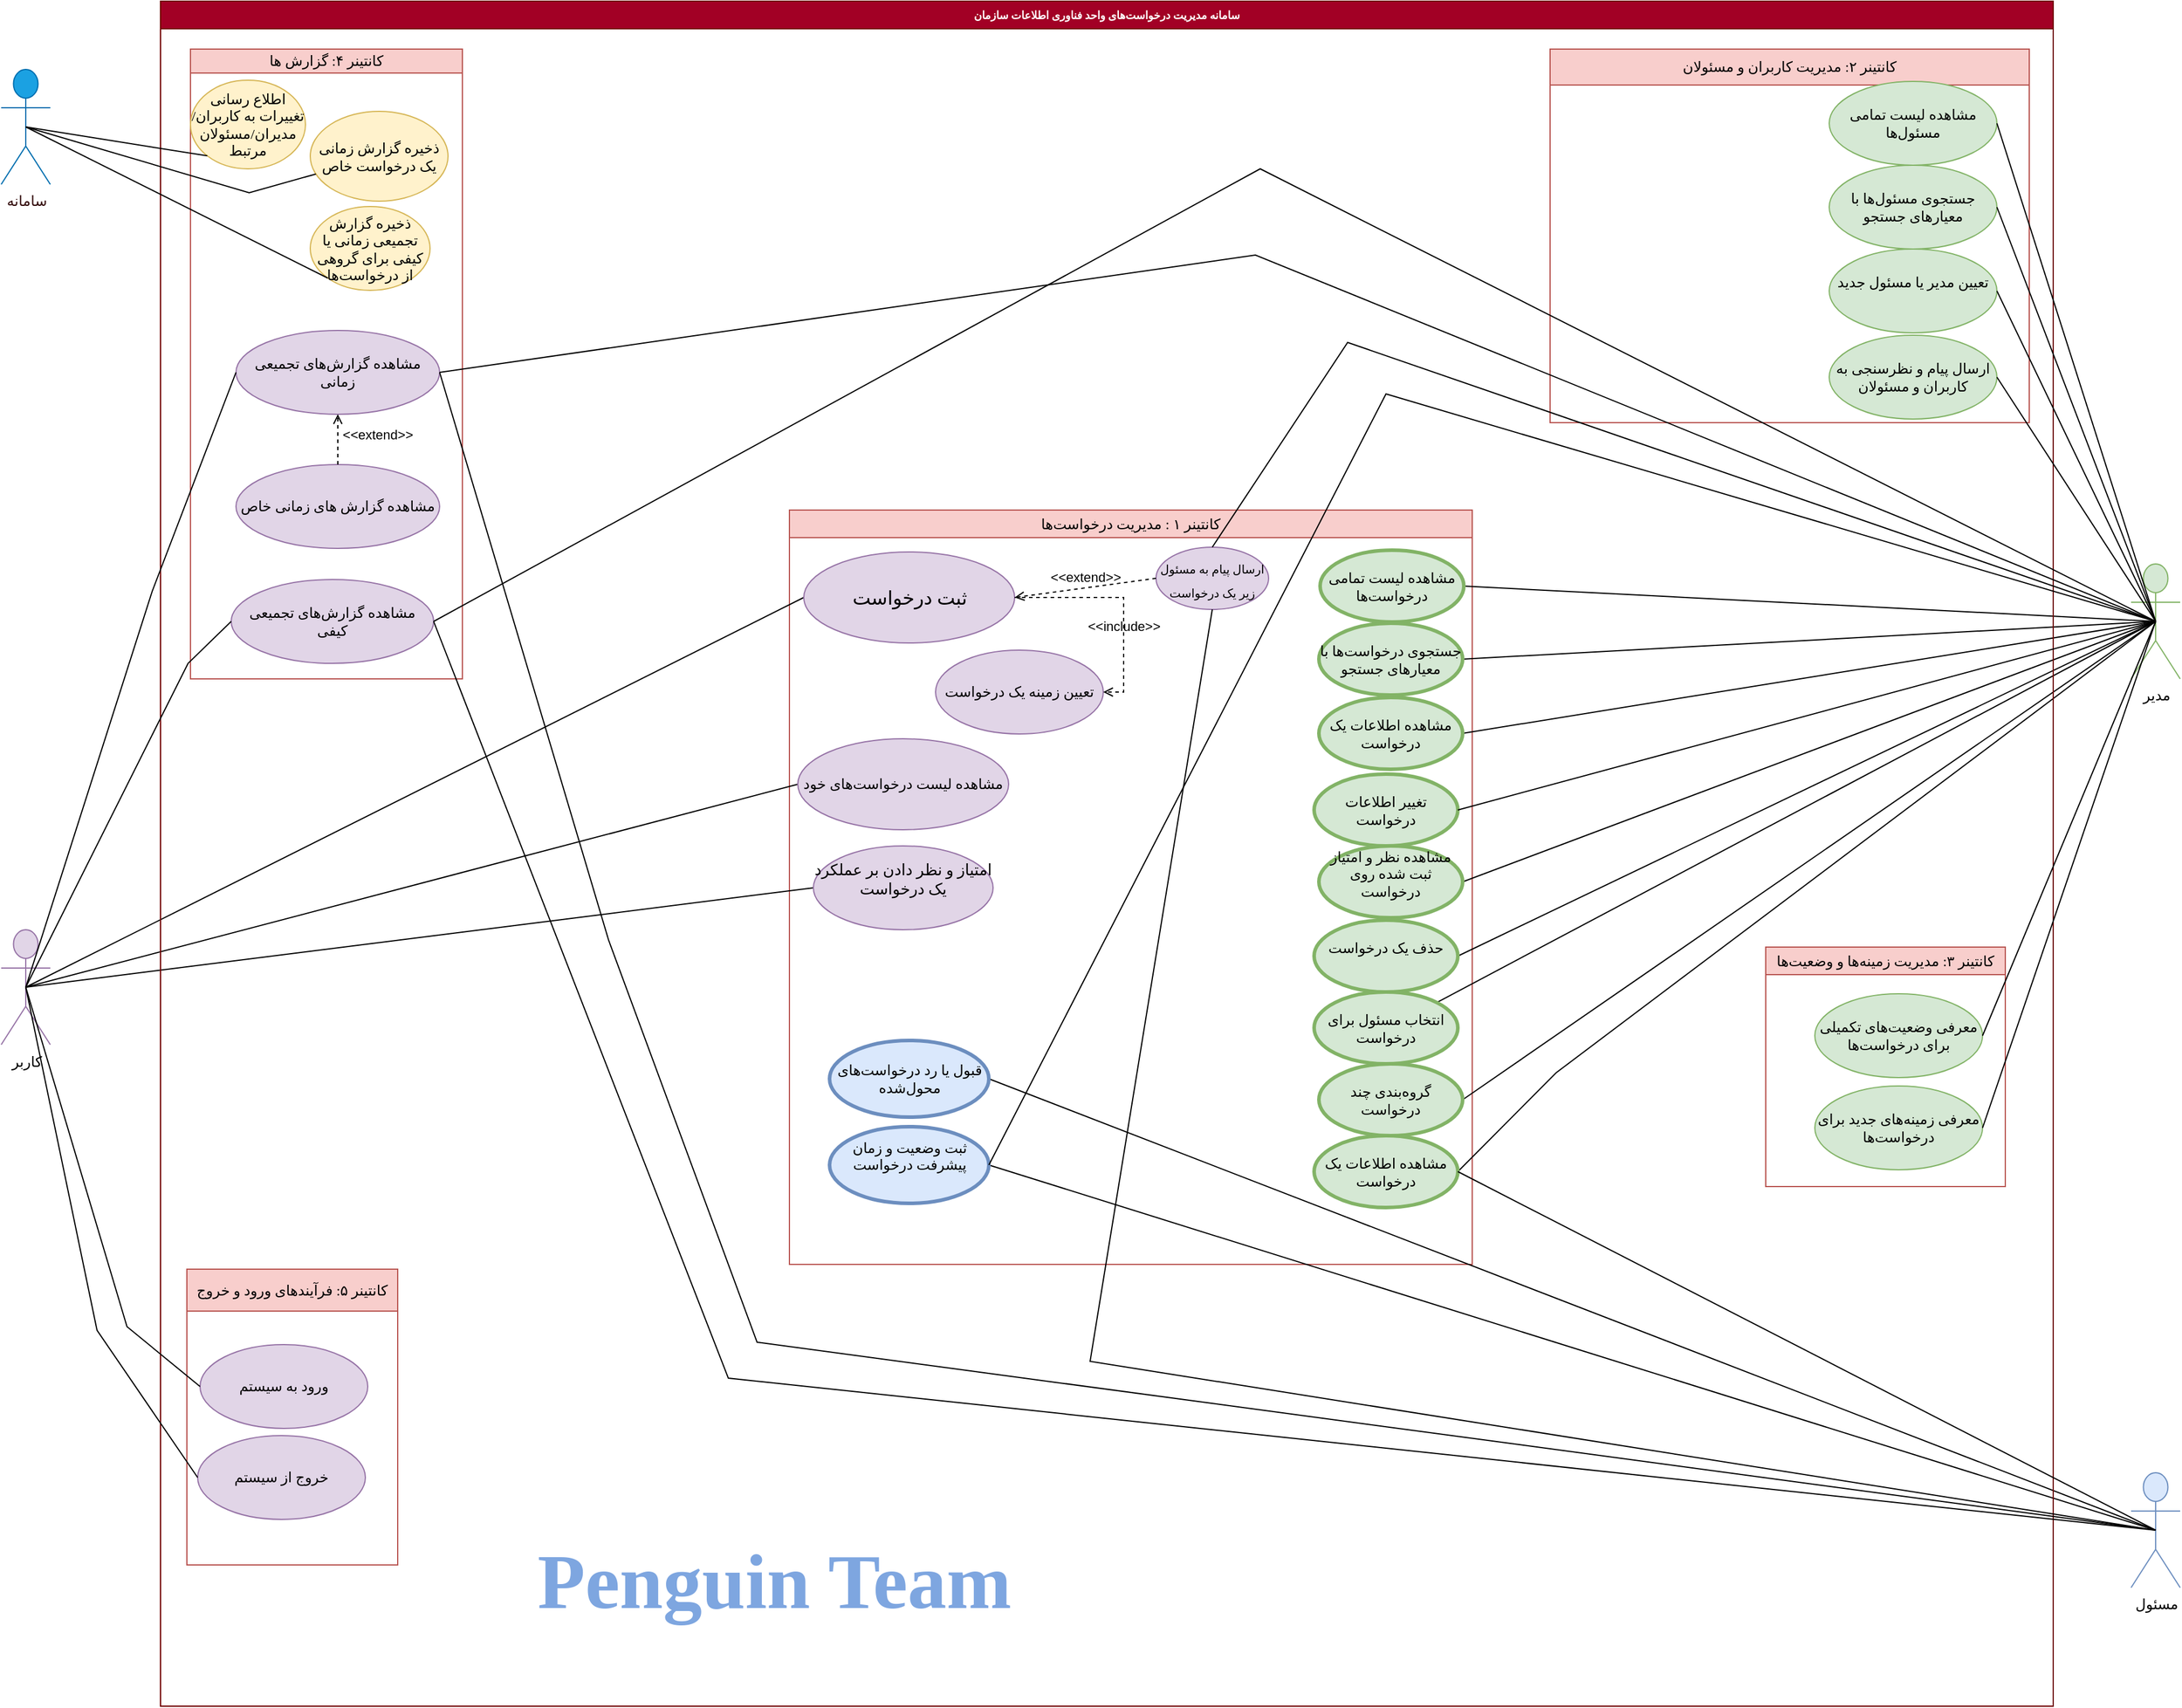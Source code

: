 <mxfile version="24.9.1">
  <diagram name="Page-1" id="YjKVMhoULXawHLazjAnC">
    <mxGraphModel dx="4792" dy="3207" grid="0" gridSize="10" guides="1" tooltips="1" connect="1" arrows="1" fold="1" page="1" pageScale="1" pageWidth="1169" pageHeight="827" background="#ffffff" math="0" shadow="0">
      <root>
        <mxCell id="0" />
        <mxCell id="1" parent="0" />
        <mxCell id="zah0DvyjTj_PatihBUiB-3" value="مدیر" style="shape=umlActor;verticalLabelPosition=bottom;verticalAlign=top;html=1;outlineConnect=0;fillColor=#d5e8d4;strokeColor=#82b366;fontFamily=Vazirmatn;fontSource=https%3A%2F%2Ffonts.googleapis.com%2Fcss%3Ffamily%3DVazirmatn;fontStyle=0" parent="1" vertex="1">
          <mxGeometry x="1532" y="-250" width="41" height="96" as="geometry" />
        </mxCell>
        <mxCell id="zah0DvyjTj_PatihBUiB-4" value="کاربر" style="shape=umlActor;verticalLabelPosition=bottom;verticalAlign=top;html=1;outlineConnect=0;fillColor=#e1d5e7;strokeColor=#9673a6;fontFamily=Vazirmatn;fontSource=https%3A%2F%2Ffonts.googleapis.com%2Fcss%3Ffamily%3DVazirmatn;fontStyle=0" parent="1" vertex="1">
          <mxGeometry x="-246" y="55.5" width="41" height="96" as="geometry" />
        </mxCell>
        <mxCell id="zah0DvyjTj_PatihBUiB-5" value="مسئول" style="shape=umlActor;verticalLabelPosition=bottom;verticalAlign=top;html=1;outlineConnect=0;fillColor=#dae8fc;strokeColor=#6c8ebf;fontFamily=Vazirmatn;fontSource=https%3A%2F%2Ffonts.googleapis.com%2Fcss%3Ffamily%3DVazirmatn;fontStyle=0" parent="1" vertex="1">
          <mxGeometry x="1532" y="509" width="41" height="96" as="geometry" />
        </mxCell>
        <mxCell id="zah0DvyjTj_PatihBUiB-8" value="&lt;font data-font-src=&quot;https://fonts.googleapis.com/css?family=Vazirmatn&quot;&gt;کانتینر ۱ : مدیریت درخواست‌ها&lt;br&gt;&lt;/font&gt;" style="swimlane;whiteSpace=wrap;html=1;glass=0;fillColor=#f8cecc;strokeColor=#b85450;fontFamily=Vazirmatn;fontSource=https%3A%2F%2Ffonts.googleapis.com%2Fcss%3Ffamily%3DVazirmatn;fontStyle=0" parent="1" vertex="1">
          <mxGeometry x="412" y="-295" width="570" height="630" as="geometry" />
        </mxCell>
        <mxCell id="zah0DvyjTj_PatihBUiB-32" value="" style="edgeStyle=none;html=1;endArrow=none;verticalAlign=bottom;rounded=0;entryX=0.5;entryY=0.5;entryDx=0;entryDy=0;entryPerimeter=0;exitX=1;exitY=0.5;exitDx=0;exitDy=0;fontFamily=Vazirmatn;fontSource=https%3A%2F%2Ffonts.googleapis.com%2Fcss%3Ffamily%3DVazirmatn;fontStyle=0" parent="1" source="zah0DvyjTj_PatihBUiB-21" target="zah0DvyjTj_PatihBUiB-3" edge="1">
          <mxGeometry width="160" relative="1" as="geometry">
            <mxPoint x="972" y="-135" as="sourcePoint" />
            <mxPoint x="1112" y="-155" as="targetPoint" />
          </mxGeometry>
        </mxCell>
        <mxCell id="zah0DvyjTj_PatihBUiB-34" value="" style="edgeStyle=none;html=1;endArrow=none;verticalAlign=bottom;rounded=0;exitX=1;exitY=0.5;exitDx=0;exitDy=0;entryX=0.5;entryY=0.5;entryDx=0;entryDy=0;entryPerimeter=0;fontFamily=Vazirmatn;fontSource=https%3A%2F%2Ffonts.googleapis.com%2Fcss%3Ffamily%3DVazirmatn;fontStyle=0" parent="1" source="zah0DvyjTj_PatihBUiB-23" target="zah0DvyjTj_PatihBUiB-3" edge="1">
          <mxGeometry width="160" relative="1" as="geometry">
            <mxPoint x="942" y="14.41" as="sourcePoint" />
            <mxPoint x="1082" y="14" as="targetPoint" />
          </mxGeometry>
        </mxCell>
        <mxCell id="zah0DvyjTj_PatihBUiB-35" value="" style="edgeStyle=none;html=1;endArrow=none;verticalAlign=bottom;rounded=0;entryX=0.5;entryY=0.5;entryDx=0;entryDy=0;entryPerimeter=0;exitX=1;exitY=0;exitDx=0;exitDy=0;fontFamily=Vazirmatn;fontSource=https%3A%2F%2Ffonts.googleapis.com%2Fcss%3Ffamily%3DVazirmatn;fontStyle=0" parent="1" source="zah0DvyjTj_PatihBUiB-18" target="zah0DvyjTj_PatihBUiB-3" edge="1">
          <mxGeometry width="160" relative="1" as="geometry">
            <mxPoint x="912" y="65" as="sourcePoint" />
            <mxPoint x="1072" y="65" as="targetPoint" />
          </mxGeometry>
        </mxCell>
        <mxCell id="zah0DvyjTj_PatihBUiB-36" value="" style="edgeStyle=none;html=1;endArrow=none;verticalAlign=bottom;rounded=0;exitX=0.5;exitY=0.5;exitDx=0;exitDy=0;exitPerimeter=0;entryX=0;entryY=0.5;entryDx=0;entryDy=0;fontFamily=Vazirmatn;fontSource=https%3A%2F%2Ffonts.googleapis.com%2Fcss%3Ffamily%3DVazirmatn;fontStyle=0" parent="1" source="zah0DvyjTj_PatihBUiB-4" target="zah0DvyjTj_PatihBUiB-10" edge="1">
          <mxGeometry width="160" relative="1" as="geometry">
            <mxPoint x="272" y="75" as="sourcePoint" />
            <mxPoint x="442" y="-195" as="targetPoint" />
          </mxGeometry>
        </mxCell>
        <mxCell id="zah0DvyjTj_PatihBUiB-37" value="" style="edgeStyle=none;html=1;endArrow=none;verticalAlign=bottom;rounded=0;exitX=0.5;exitY=0.5;exitDx=0;exitDy=0;exitPerimeter=0;entryX=0;entryY=0.5;entryDx=0;entryDy=0;fontFamily=Vazirmatn;fontSource=https%3A%2F%2Ffonts.googleapis.com%2Fcss%3Ffamily%3DVazirmatn;fontStyle=0" parent="1" source="zah0DvyjTj_PatihBUiB-4" target="zah0DvyjTj_PatihBUiB-15" edge="1">
          <mxGeometry width="160" relative="1" as="geometry">
            <mxPoint x="272" y="85" as="sourcePoint" />
            <mxPoint x="442" y="-115" as="targetPoint" />
          </mxGeometry>
        </mxCell>
        <mxCell id="zah0DvyjTj_PatihBUiB-41" value="" style="edgeStyle=none;html=1;endArrow=none;verticalAlign=bottom;rounded=0;entryX=0.5;entryY=0.5;entryDx=0;entryDy=0;entryPerimeter=0;fontFamily=Vazirmatn;fontSource=https%3A%2F%2Ffonts.googleapis.com%2Fcss%3Ffamily%3DVazirmatn;fontStyle=0;exitX=1;exitY=0.5;exitDx=0;exitDy=0;" parent="1" source="zah0DvyjTj_PatihBUiB-30" target="zah0DvyjTj_PatihBUiB-5" edge="1">
          <mxGeometry width="160" relative="1" as="geometry">
            <mxPoint x="922" y="325" as="sourcePoint" />
            <mxPoint x="1062" y="305" as="targetPoint" />
          </mxGeometry>
        </mxCell>
        <mxCell id="zah0DvyjTj_PatihBUiB-40" value="" style="edgeStyle=none;html=1;endArrow=none;verticalAlign=bottom;rounded=0;exitX=0.5;exitY=0.5;exitDx=0;exitDy=0;exitPerimeter=0;entryX=0;entryY=0.5;entryDx=0;entryDy=0;fontFamily=Vazirmatn;fontSource=https%3A%2F%2Ffonts.googleapis.com%2Fcss%3Ffamily%3DVazirmatn;fontStyle=0" parent="1" source="zah0DvyjTj_PatihBUiB-4" target="zah0DvyjTj_PatihBUiB-13" edge="1">
          <mxGeometry width="160" relative="1" as="geometry">
            <mxPoint x="372" y="155" as="sourcePoint" />
            <mxPoint x="532" y="155" as="targetPoint" />
          </mxGeometry>
        </mxCell>
        <mxCell id="zah0DvyjTj_PatihBUiB-43" value="" style="edgeStyle=none;html=1;endArrow=none;verticalAlign=bottom;rounded=0;exitX=1;exitY=0.5;exitDx=0;exitDy=0;entryX=0.5;entryY=0.5;entryDx=0;entryDy=0;entryPerimeter=0;fontFamily=Vazirmatn;fontSource=https%3A%2F%2Ffonts.googleapis.com%2Fcss%3Ffamily%3DVazirmatn;fontStyle=0" parent="1" source="zah0DvyjTj_PatihBUiB-25" target="zah0DvyjTj_PatihBUiB-3" edge="1">
          <mxGeometry width="160" relative="1" as="geometry">
            <mxPoint x="972" y="-245" as="sourcePoint" />
            <mxPoint x="1132" y="-245" as="targetPoint" />
          </mxGeometry>
        </mxCell>
        <mxCell id="zah0DvyjTj_PatihBUiB-44" value="" style="edgeStyle=none;html=1;endArrow=none;verticalAlign=bottom;rounded=0;entryX=0.5;entryY=0.5;entryDx=0;entryDy=0;entryPerimeter=0;exitX=1;exitY=0.5;exitDx=0;exitDy=0;fontFamily=Vazirmatn;fontSource=https%3A%2F%2Ffonts.googleapis.com%2Fcss%3Ffamily%3DVazirmatn;fontStyle=0" parent="1" source="zah0DvyjTj_PatihBUiB-19" target="zah0DvyjTj_PatihBUiB-3" edge="1">
          <mxGeometry width="160" relative="1" as="geometry">
            <mxPoint x="962" y="95" as="sourcePoint" />
            <mxPoint x="1052" y="35" as="targetPoint" />
          </mxGeometry>
        </mxCell>
        <mxCell id="zah0DvyjTj_PatihBUiB-46" value="" style="edgeStyle=none;html=1;endArrow=none;verticalAlign=bottom;rounded=0;entryX=0.5;entryY=0.5;entryDx=0;entryDy=0;entryPerimeter=0;exitX=1;exitY=0.5;exitDx=0;exitDy=0;fontFamily=Vazirmatn;fontSource=https%3A%2F%2Ffonts.googleapis.com%2Fcss%3Ffamily%3DVazirmatn;fontStyle=0" parent="1" source="zah0DvyjTj_PatihBUiB-26" target="zah0DvyjTj_PatihBUiB-3" edge="1">
          <mxGeometry width="160" relative="1" as="geometry">
            <mxPoint x="972" y="-215" as="sourcePoint" />
            <mxPoint x="1082" y="15" as="targetPoint" />
          </mxGeometry>
        </mxCell>
        <mxCell id="zah0DvyjTj_PatihBUiB-42" value="" style="edgeStyle=none;html=1;endArrow=none;verticalAlign=bottom;rounded=0;entryX=0.5;entryY=0.5;entryDx=0;entryDy=0;entryPerimeter=0;exitX=1;exitY=0.5;exitDx=0;exitDy=0;fontFamily=Vazirmatn;fontSource=https%3A%2F%2Ffonts.googleapis.com%2Fcss%3Ffamily%3DVazirmatn;fontStyle=0" parent="1" source="zah0DvyjTj_PatihBUiB-31" target="zah0DvyjTj_PatihBUiB-5" edge="1">
          <mxGeometry width="160" relative="1" as="geometry">
            <mxPoint x="922" y="255" as="sourcePoint" />
            <mxPoint x="1042" y="255.257" as="targetPoint" />
            <Array as="points" />
          </mxGeometry>
        </mxCell>
        <mxCell id="zah0DvyjTj_PatihBUiB-45" value="" style="edgeStyle=none;html=1;endArrow=none;verticalAlign=bottom;rounded=0;entryX=0.5;entryY=0.5;entryDx=0;entryDy=0;entryPerimeter=0;exitX=1;exitY=0.5;exitDx=0;exitDy=0;fontFamily=Vazirmatn;fontSource=https%3A%2F%2Ffonts.googleapis.com%2Fcss%3Ffamily%3DVazirmatn;fontStyle=0" parent="1" source="zah0DvyjTj_PatihBUiB-20" target="zah0DvyjTj_PatihBUiB-3" edge="1">
          <mxGeometry width="160" relative="1" as="geometry">
            <mxPoint x="972" y="-15" as="sourcePoint" />
            <mxPoint x="1102" y="-15" as="targetPoint" />
          </mxGeometry>
        </mxCell>
        <mxCell id="zah0DvyjTj_PatihBUiB-47" value="" style="edgeStyle=none;html=1;endArrow=none;verticalAlign=bottom;rounded=0;entryX=0.5;entryY=0.5;entryDx=0;entryDy=0;entryPerimeter=0;exitX=1;exitY=0.5;exitDx=0;exitDy=0;fontFamily=Vazirmatn;fontSource=https%3A%2F%2Ffonts.googleapis.com%2Fcss%3Ffamily%3DVazirmatn;fontStyle=0" parent="1" source="zah0DvyjTj_PatihBUiB-22" target="zah0DvyjTj_PatihBUiB-3" edge="1">
          <mxGeometry width="160" relative="1" as="geometry">
            <mxPoint x="969" y="190" as="sourcePoint" />
            <mxPoint x="1222" y="75" as="targetPoint" />
            <Array as="points">
              <mxPoint x="1052" y="175" />
            </Array>
          </mxGeometry>
        </mxCell>
        <mxCell id="zah0DvyjTj_PatihBUiB-49" value="&lt;b&gt;سامانه مدیریت درخواست‌های واحد فناوری اطلاعات سازمان&lt;br&gt;&lt;/b&gt;" style="swimlane;whiteSpace=wrap;html=1;fillColor=#a20025;strokeColor=#6F0000;swimlaneFillColor=none;fontColor=#ffffff;fontFamily=Vazirmatn;fontSource=https%3A%2F%2Ffonts.googleapis.com%2Fcss%3Ffamily%3DVazirmatn;fontStyle=0;fontSize=9;startSize=23;" parent="1" vertex="1">
          <mxGeometry x="-113" y="-720" width="1580" height="1424" as="geometry" />
        </mxCell>
        <mxCell id="zah0DvyjTj_PatihBUiB-30" value="&#xa;ثبت وضعیت و زمان پیشرفت درخواست&#xa;&#xa;" style="shape=ellipse;html=1;strokeWidth=3;fontStyle=0;whiteSpace=wrap;align=center;perimeter=ellipsePerimeter;fillColor=#dae8fc;strokeColor=#6c8ebf;fontFamily=Vazirmatn;fontSource=https%3A%2F%2Ffonts.googleapis.com%2Fcss%3Ffamily%3DVazirmatn;" parent="zah0DvyjTj_PatihBUiB-49" vertex="1">
          <mxGeometry x="558.5" y="940" width="133" height="64" as="geometry" />
        </mxCell>
        <mxCell id="zah0DvyjTj_PatihBUiB-31" value="&lt;br&gt;قبول یا رد درخواست‌های محول‌شده&lt;div&gt;&lt;br/&gt;&lt;/div&gt;" style="shape=ellipse;html=1;strokeWidth=3;fontStyle=0;whiteSpace=wrap;align=center;perimeter=ellipsePerimeter;fillColor=#dae8fc;strokeColor=#6c8ebf;fontFamily=Vazirmatn;fontSource=https%3A%2F%2Ffonts.googleapis.com%2Fcss%3Ffamily%3DVazirmatn;" parent="zah0DvyjTj_PatihBUiB-49" vertex="1">
          <mxGeometry x="558.5" y="868" width="133" height="64" as="geometry" />
        </mxCell>
        <mxCell id="zah0DvyjTj_PatihBUiB-53" value="کانتینر ۲: مدیریت کاربران و مسئولان" style="swimlane;whiteSpace=wrap;html=1;startSize=30;fillColor=#f8cecc;strokeColor=#b85450;fontFamily=Vazirmatn;fontSource=https%3A%2F%2Ffonts.googleapis.com%2Fcss%3Ffamily%3DVazirmatn;fontStyle=0" parent="zah0DvyjTj_PatihBUiB-49" vertex="1">
          <mxGeometry x="1160" y="40" width="400" height="312" as="geometry">
            <mxRectangle x="1160" y="40" width="71" height="30" as="alternateBounds" />
          </mxGeometry>
        </mxCell>
        <mxCell id="zah0DvyjTj_PatihBUiB-57" value="&lt;br&gt;مشاهده لیست تمامی مسئول‌ها&lt;div&gt;&lt;br/&gt;&lt;/div&gt;" style="ellipse;whiteSpace=wrap;html=1;fillColor=#d5e8d4;strokeColor=#82b366;fontFamily=Vazirmatn;fontSource=https%3A%2F%2Ffonts.googleapis.com%2Fcss%3Ffamily%3DVazirmatn;fontStyle=0" parent="zah0DvyjTj_PatihBUiB-53" vertex="1">
          <mxGeometry x="233" y="27" width="140" height="70" as="geometry" />
        </mxCell>
        <mxCell id="zah0DvyjTj_PatihBUiB-56" value="&lt;br&gt;جستجوی مسئول‌ها با معیارهای جستجو&lt;div&gt;&lt;br/&gt;&lt;/div&gt;" style="ellipse;whiteSpace=wrap;html=1;fillColor=#d5e8d4;strokeColor=#82b366;fontFamily=Vazirmatn;fontSource=https%3A%2F%2Ffonts.googleapis.com%2Fcss%3Ffamily%3DVazirmatn;fontStyle=0" parent="zah0DvyjTj_PatihBUiB-53" vertex="1">
          <mxGeometry x="233" y="97" width="140" height="70" as="geometry" />
        </mxCell>
        <mxCell id="zah0DvyjTj_PatihBUiB-55" value="&#xa;تعیین مدیر یا مسئول جدید&#xa;&#xa;" style="ellipse;whiteSpace=wrap;html=1;fillColor=#d5e8d4;strokeColor=#82b366;fontFamily=Vazirmatn;fontSource=https%3A%2F%2Ffonts.googleapis.com%2Fcss%3Ffamily%3DVazirmatn;fontStyle=0" parent="zah0DvyjTj_PatihBUiB-53" vertex="1">
          <mxGeometry x="233" y="167" width="140" height="70" as="geometry" />
        </mxCell>
        <mxCell id="zah0DvyjTj_PatihBUiB-54" value="&lt;br&gt;ارسال پیام و نظرسنجی به کاربران و مسئولان&lt;div&gt;&lt;br/&gt;&lt;/div&gt;" style="ellipse;whiteSpace=wrap;html=1;fillColor=#d5e8d4;strokeColor=#82b366;fontFamily=Vazirmatn;fontSource=https%3A%2F%2Ffonts.googleapis.com%2Fcss%3Ffamily%3DVazirmatn;fontStyle=0" parent="zah0DvyjTj_PatihBUiB-53" vertex="1">
          <mxGeometry x="233" y="239" width="140" height="70" as="geometry" />
        </mxCell>
        <mxCell id="zah0DvyjTj_PatihBUiB-64" value="کانتینر ۳: مدیریت زمینه‌ها و وضعیت‌ها" style="swimlane;whiteSpace=wrap;html=1;fillColor=#f8cecc;strokeColor=#b85450;fontFamily=Vazirmatn;fontSource=https%3A%2F%2Ffonts.googleapis.com%2Fcss%3Ffamily%3DVazirmatn;fontStyle=0" parent="zah0DvyjTj_PatihBUiB-49" vertex="1">
          <mxGeometry x="1340" y="790.0" width="200" height="200" as="geometry" />
        </mxCell>
        <mxCell id="zah0DvyjTj_PatihBUiB-66" value="&lt;br&gt;معرفی وضعیت‌های تکمیلی برای درخواست‌ها&lt;div&gt;&lt;br/&gt;&lt;/div&gt;" style="ellipse;whiteSpace=wrap;html=1;fillColor=#d5e8d4;strokeColor=#82b366;fontFamily=Vazirmatn;fontSource=https%3A%2F%2Ffonts.googleapis.com%2Fcss%3Ffamily%3DVazirmatn;fontStyle=0" parent="zah0DvyjTj_PatihBUiB-64" vertex="1">
          <mxGeometry x="41" y="39.0" width="140" height="70" as="geometry" />
        </mxCell>
        <mxCell id="zah0DvyjTj_PatihBUiB-65" value="&lt;br&gt;معرفی زمینه‌های جدید برای درخواست‌ها&lt;div&gt;&lt;br/&gt;&lt;/div&gt;" style="ellipse;whiteSpace=wrap;html=1;fillColor=#d5e8d4;strokeColor=#82b366;fontFamily=Vazirmatn;fontSource=https%3A%2F%2Ffonts.googleapis.com%2Fcss%3Ffamily%3DVazirmatn;fontStyle=0" parent="zah0DvyjTj_PatihBUiB-64" vertex="1">
          <mxGeometry x="41" y="116.0" width="140" height="70" as="geometry" />
        </mxCell>
        <mxCell id="zah0DvyjTj_PatihBUiB-68" value="کانتینر ۴: گزارش ها" style="swimlane;whiteSpace=wrap;html=1;fillColor=#f8cecc;strokeColor=#b85450;startSize=20;fontFamily=Vazirmatn;fontSource=https%3A%2F%2Ffonts.googleapis.com%2Fcss%3Ffamily%3DVazirmatn;fontStyle=0" parent="zah0DvyjTj_PatihBUiB-49" vertex="1">
          <mxGeometry x="25" y="40" width="227" height="526" as="geometry" />
        </mxCell>
        <mxCell id="zah0DvyjTj_PatihBUiB-71" value="&lt;font data-font-src=&quot;https://fonts.googleapis.com/css?family=Vazirmatn&quot;&gt;&lt;br&gt;ذخیره گزارش زمانی یک درخواست خاص&lt;br&gt;&lt;br&gt;&lt;/font&gt;" style="ellipse;whiteSpace=wrap;html=1;fontFamily=Vazirmatn;fontSource=https%3A%2F%2Ffonts.googleapis.com%2Fcss%3Ffamily%3DVazirmatn;fontStyle=0;fillColor=#fff2cc;strokeColor=#d6b656;" parent="zah0DvyjTj_PatihBUiB-68" vertex="1">
          <mxGeometry x="100" y="52" width="115" height="75" as="geometry" />
        </mxCell>
        <mxCell id="zah0DvyjTj_PatihBUiB-70" value="&lt;font data-font-src=&quot;https://fonts.googleapis.com/css?family=Vazirmatn&quot;&gt;&lt;br&gt;ذخیره گزارش تجمیعی زمانی یا کیفی برای گروهی از درخواست‌ها&lt;/font&gt;&lt;div&gt;&lt;font data-font-src=&quot;https://fonts.googleapis.com/css?family=Vazirmatn&quot;&gt;&lt;br&gt;&lt;/font&gt;&lt;/div&gt;" style="ellipse;whiteSpace=wrap;html=1;fontFamily=Vazirmatn;fontSource=https%3A%2F%2Ffonts.googleapis.com%2Fcss%3Ffamily%3DVazirmatn;fontStyle=0;fillColor=#fff2cc;strokeColor=#d6b656;" parent="zah0DvyjTj_PatihBUiB-68" vertex="1">
          <mxGeometry x="100" y="131.5" width="100" height="70" as="geometry" />
        </mxCell>
        <mxCell id="zah0DvyjTj_PatihBUiB-69" value="&lt;font data-font-src=&quot;https://fonts.googleapis.com/css?family=Vazirmatn&quot;&gt;&lt;br&gt;اطلاع رسانی تغییرات به کاربران/مدیران/مسئولان مرتبط&lt;/font&gt;&lt;div&gt;&lt;font data-font-src=&quot;https://fonts.googleapis.com/css?family=Vazirmatn&quot;&gt;&lt;br&gt;&lt;/font&gt;&lt;/div&gt;" style="ellipse;whiteSpace=wrap;html=1;fontFamily=Vazirmatn;fontSource=https%3A%2F%2Ffonts.googleapis.com%2Fcss%3Ffamily%3DVazirmatn;fontStyle=0;fillColor=#fff2cc;strokeColor=#d6b656;" parent="zah0DvyjTj_PatihBUiB-68" vertex="1">
          <mxGeometry y="26" width="96" height="74" as="geometry" />
        </mxCell>
        <mxCell id="zah0DvyjTj_PatihBUiB-82" value="&lt;font data-font-src=&quot;https://fonts.googleapis.com/css?family=Vazirmatn&quot;&gt;&lt;br&gt;مشاهده گزارش‌های تجمیعی زمانی&lt;br&gt;&lt;br&gt;&lt;/font&gt;" style="ellipse;whiteSpace=wrap;html=1;fillColor=#e1d5e7;strokeColor=#9673a6;fontFamily=Vazirmatn;fontSource=https%3A%2F%2Ffonts.googleapis.com%2Fcss%3Ffamily%3DVazirmatn;fontStyle=0" parent="zah0DvyjTj_PatihBUiB-68" vertex="1">
          <mxGeometry x="38" y="235" width="170" height="70" as="geometry" />
        </mxCell>
        <mxCell id="zah0DvyjTj_PatihBUiB-83" value="&lt;font data-font-src=&quot;https://fonts.googleapis.com/css?family=Vazirmatn&quot;&gt;&lt;br&gt;مشاهده گزارش‌های تجمیعی کیفی&lt;br&gt;&lt;br&gt;&lt;/font&gt;" style="ellipse;whiteSpace=wrap;html=1;fillColor=#e1d5e7;strokeColor=#9673a6;fontFamily=Vazirmatn;fontSource=https%3A%2F%2Ffonts.googleapis.com%2Fcss%3Ffamily%3DVazirmatn;fontStyle=0" parent="zah0DvyjTj_PatihBUiB-68" vertex="1">
          <mxGeometry x="34" y="443" width="169" height="70" as="geometry" />
        </mxCell>
        <mxCell id="LRsmdhUPzwPSaNVuB1P2-25" value="مشاهده گزارش های زمانی خاص" style="ellipse;whiteSpace=wrap;html=1;fillColor=#e1d5e7;strokeColor=#9673a6;fontFamily=Vazirmatn;fontSource=https%3A%2F%2Ffonts.googleapis.com%2Fcss%3Ffamily%3DVazirmatn;fontStyle=0" vertex="1" parent="zah0DvyjTj_PatihBUiB-68">
          <mxGeometry x="38" y="347" width="170" height="70" as="geometry" />
        </mxCell>
        <mxCell id="LRsmdhUPzwPSaNVuB1P2-27" value="&amp;lt;&amp;lt;extend&amp;gt;&amp;gt;" style="html=1;verticalAlign=bottom;labelBackgroundColor=none;endArrow=open;endFill=0;dashed=1;rounded=0;exitX=0.5;exitY=0;exitDx=0;exitDy=0;entryX=0.5;entryY=1;entryDx=0;entryDy=0;" edge="1" parent="zah0DvyjTj_PatihBUiB-68" source="LRsmdhUPzwPSaNVuB1P2-25" target="zah0DvyjTj_PatihBUiB-82">
          <mxGeometry x="-0.238" y="-33" width="160" relative="1" as="geometry">
            <mxPoint x="156" y="294" as="sourcePoint" />
            <mxPoint x="316" y="294" as="targetPoint" />
            <mxPoint as="offset" />
          </mxGeometry>
        </mxCell>
        <mxCell id="zah0DvyjTj_PatihBUiB-87" value="&lt;font data-font-src=&quot;https://fonts.googleapis.com/css?family=Vazirmatn&quot;&gt;&lt;br&gt;کانتینر ۵: فرآیندهای ورود و خروج&lt;br&gt;&lt;br&gt;&lt;/font&gt;" style="swimlane;whiteSpace=wrap;html=1;fillColor=#f8cecc;strokeColor=#b85450;startSize=35;fontFamily=Vazirmatn;fontSource=https%3A%2F%2Ffonts.googleapis.com%2Fcss%3Ffamily%3DVazirmatn;fontStyle=0" parent="zah0DvyjTj_PatihBUiB-49" vertex="1">
          <mxGeometry x="22" y="1059" width="176" height="247" as="geometry" />
        </mxCell>
        <mxCell id="zah0DvyjTj_PatihBUiB-90" value="ورود به سیستم" style="ellipse;whiteSpace=wrap;html=1;fillColor=#e1d5e7;strokeColor=#9673a6;fontFamily=Vazirmatn;fontSource=https%3A%2F%2Ffonts.googleapis.com%2Fcss%3Ffamily%3DVazirmatn;fontStyle=0" parent="zah0DvyjTj_PatihBUiB-87" vertex="1">
          <mxGeometry x="11" y="63" width="140" height="70" as="geometry" />
        </mxCell>
        <mxCell id="zah0DvyjTj_PatihBUiB-89" value="خروج از سیستم" style="ellipse;whiteSpace=wrap;html=1;fillColor=#e1d5e7;strokeColor=#9673a6;fontFamily=Vazirmatn;fontSource=https%3A%2F%2Ffonts.googleapis.com%2Fcss%3Ffamily%3DVazirmatn;fontStyle=0" parent="zah0DvyjTj_PatihBUiB-87" vertex="1">
          <mxGeometry x="9" y="139" width="140" height="70" as="geometry" />
        </mxCell>
        <mxCell id="zah0DvyjTj_PatihBUiB-10" value="&lt;font data-font-src=&quot;https://fonts.googleapis.com/css?family=Vazirmatn&quot;&gt;ثبت درخواست&lt;/font&gt;" style="ellipse;html=1;labelBackgroundColor=none;fontSize=16;fontStyle=0;fillColor=#e1d5e7;strokeColor=#9673a6;fontFamily=Vazirmatn;fontSource=https%3A%2F%2Ffonts.googleapis.com%2Fcss%3Ffamily%3DVazirmatn;" parent="zah0DvyjTj_PatihBUiB-49" vertex="1">
          <mxGeometry x="537" y="460" width="176" height="76" as="geometry" />
        </mxCell>
        <mxCell id="zah0DvyjTj_PatihBUiB-15" value="&lt;font data-font-src=&quot;https://fonts.googleapis.com/css?family=Vazirmatn&quot;&gt;مشاهده لیست درخواست‌های خود&lt;/font&gt;" style="ellipse;whiteSpace=wrap;html=1;fontStyle=0;fillColor=#e1d5e7;strokeColor=#9673a6;fontFamily=Vazirmatn;fontSource=https%3A%2F%2Ffonts.googleapis.com%2Fcss%3Ffamily%3DVazirmatn;" parent="zah0DvyjTj_PatihBUiB-49" vertex="1">
          <mxGeometry x="532" y="616" width="176" height="76" as="geometry" />
        </mxCell>
        <mxCell id="zah0DvyjTj_PatihBUiB-13" value="&#xa;امتیاز و نظر دادن بر عملکرد یک درخواست&#xa;&#xa;" style="ellipse;whiteSpace=wrap;html=1;fontStyle=0;fontSize=13;fillColor=#e1d5e7;strokeColor=#9673a6;fontFamily=Vazirmatn;fontSource=https%3A%2F%2Ffonts.googleapis.com%2Fcss%3Ffamily%3DVazirmatn;" parent="zah0DvyjTj_PatihBUiB-49" vertex="1">
          <mxGeometry x="545" y="705.5" width="150" height="70" as="geometry" />
        </mxCell>
        <mxCell id="zah0DvyjTj_PatihBUiB-14" value="&lt;font style=&quot;font-size: 10px;&quot; data-font-src=&quot;https://fonts.googleapis.com/css?family=Vazirmatn&quot;&gt;ارسال پیام به مسئول زیر یک درخواست&lt;/font&gt;" style="ellipse;whiteSpace=wrap;html=1;fontStyle=0;fontSize=16;fillColor=#e1d5e7;strokeColor=#9673a6;fontFamily=Vazirmatn;fontSource=https%3A%2F%2Ffonts.googleapis.com%2Fcss%3Ffamily%3DVazirmatn;" parent="zah0DvyjTj_PatihBUiB-49" vertex="1">
          <mxGeometry x="831" y="456" width="94" height="52" as="geometry" />
        </mxCell>
        <mxCell id="zah0DvyjTj_PatihBUiB-27" style="edgeStyle=orthogonalEdgeStyle;rounded=0;orthogonalLoop=1;jettySize=auto;html=1;exitX=0.5;exitY=1;exitDx=0;exitDy=0;fontFamily=Vazirmatn;fontSource=https%3A%2F%2Ffonts.googleapis.com%2Fcss%3Ffamily%3DVazirmatn;fontStyle=0" parent="zah0DvyjTj_PatihBUiB-49" source="zah0DvyjTj_PatihBUiB-24" target="zah0DvyjTj_PatihBUiB-24" edge="1">
          <mxGeometry relative="1" as="geometry" />
        </mxCell>
        <mxCell id="zah0DvyjTj_PatihBUiB-25" value="&lt;br&gt;جستجوی درخواست‌ها با معیارهای جستجو&lt;div&gt;&lt;br/&gt;&lt;/div&gt;" style="shape=ellipse;html=1;strokeWidth=3;fontStyle=0;whiteSpace=wrap;align=center;perimeter=ellipsePerimeter;fillColor=#d5e8d4;strokeColor=#82b366;fontFamily=Vazirmatn;fontSource=https%3A%2F%2Ffonts.googleapis.com%2Fcss%3Ffamily%3DVazirmatn;" parent="zah0DvyjTj_PatihBUiB-49" vertex="1">
          <mxGeometry x="967" y="519.5" width="120" height="60" as="geometry" />
        </mxCell>
        <mxCell id="zah0DvyjTj_PatihBUiB-26" value="&lt;br&gt;مشاهده لیست تمامی درخواست‌ها&lt;div&gt;&lt;br/&gt;&lt;/div&gt;" style="shape=ellipse;html=1;strokeWidth=3;fontStyle=0;whiteSpace=wrap;align=center;perimeter=ellipsePerimeter;fillColor=#d5e8d4;strokeColor=#82b366;fontFamily=Vazirmatn;fontSource=https%3A%2F%2Ffonts.googleapis.com%2Fcss%3Ffamily%3DVazirmatn;" parent="zah0DvyjTj_PatihBUiB-49" vertex="1">
          <mxGeometry x="968" y="458.5" width="120" height="60" as="geometry" />
        </mxCell>
        <mxCell id="zah0DvyjTj_PatihBUiB-21" value="&lt;br&gt;مشاهده اطلاعات یک درخواست&lt;div&gt;&lt;br/&gt;&lt;/div&gt;" style="shape=ellipse;html=1;strokeWidth=3;fontStyle=0;whiteSpace=wrap;align=center;perimeter=ellipsePerimeter;fillColor=#d5e8d4;strokeColor=#82b366;fontFamily=Vazirmatn;fontSource=https%3A%2F%2Ffonts.googleapis.com%2Fcss%3Ffamily%3DVazirmatn;" parent="zah0DvyjTj_PatihBUiB-49" vertex="1">
          <mxGeometry x="967" y="581.5" width="120" height="60" as="geometry" />
        </mxCell>
        <mxCell id="zah0DvyjTj_PatihBUiB-24" value="&lt;br&gt;تغییر اطلاعات درخواست&lt;div&gt;&lt;br/&gt;&lt;/div&gt;" style="shape=ellipse;html=1;strokeWidth=3;fontStyle=0;whiteSpace=wrap;align=center;perimeter=ellipsePerimeter;fillColor=#d5e8d4;strokeColor=#82b366;fontFamily=Vazirmatn;fontSource=https%3A%2F%2Ffonts.googleapis.com%2Fcss%3Ffamily%3DVazirmatn;" parent="zah0DvyjTj_PatihBUiB-49" vertex="1">
          <mxGeometry x="963" y="645.5" width="120" height="60" as="geometry" />
        </mxCell>
        <mxCell id="zah0DvyjTj_PatihBUiB-20" value="&#xa;مشاهده نظر و امتیاز ثبت شده روی درخواست&#xa;&#xa;" style="shape=ellipse;html=1;strokeWidth=3;fontStyle=0;whiteSpace=wrap;align=center;perimeter=ellipsePerimeter;fillColor=#d5e8d4;strokeColor=#82b366;fontFamily=Vazirmatn;fontSource=https%3A%2F%2Ffonts.googleapis.com%2Fcss%3Ffamily%3DVazirmatn;" parent="zah0DvyjTj_PatihBUiB-49" vertex="1">
          <mxGeometry x="967" y="705.5" width="120" height="60" as="geometry" />
        </mxCell>
        <mxCell id="zah0DvyjTj_PatihBUiB-23" value="&#xa;حذف یک درخواست&#xa;&#xa;" style="shape=ellipse;html=1;strokeWidth=3;fontStyle=0;whiteSpace=wrap;align=center;perimeter=ellipsePerimeter;fillColor=#d5e8d4;strokeColor=#82b366;fontFamily=Vazirmatn;fontSource=https%3A%2F%2Ffonts.googleapis.com%2Fcss%3Ffamily%3DVazirmatn;" parent="zah0DvyjTj_PatihBUiB-49" vertex="1">
          <mxGeometry x="963" y="767.5" width="120" height="60" as="geometry" />
        </mxCell>
        <mxCell id="zah0DvyjTj_PatihBUiB-18" value="&lt;br&gt;انتخاب مسئول برای درخواست&lt;div&gt;&lt;br/&gt;&lt;/div&gt;" style="shape=ellipse;html=1;strokeWidth=3;fontStyle=0;whiteSpace=wrap;align=center;perimeter=ellipsePerimeter;fillColor=#d5e8d4;strokeColor=#82b366;fontFamily=Vazirmatn;fontSource=https%3A%2F%2Ffonts.googleapis.com%2Fcss%3Ffamily%3DVazirmatn;" parent="zah0DvyjTj_PatihBUiB-49" vertex="1">
          <mxGeometry x="963" y="827.5" width="120" height="60" as="geometry" />
        </mxCell>
        <mxCell id="zah0DvyjTj_PatihBUiB-19" value="&lt;br&gt;گروه‌بندی چند درخواست&lt;div&gt;&lt;br/&gt;&lt;/div&gt;" style="shape=ellipse;html=1;strokeWidth=3;fontStyle=0;whiteSpace=wrap;align=center;perimeter=ellipsePerimeter;fillColor=#d5e8d4;strokeColor=#82b366;fontFamily=Vazirmatn;fontSource=https%3A%2F%2Ffonts.googleapis.com%2Fcss%3Ffamily%3DVazirmatn;" parent="zah0DvyjTj_PatihBUiB-49" vertex="1">
          <mxGeometry x="967" y="887.5" width="120" height="60" as="geometry" />
        </mxCell>
        <mxCell id="zah0DvyjTj_PatihBUiB-22" value="&lt;br&gt;مشاهده اطلاعات یک درخواست&lt;div&gt;&lt;br/&gt;&lt;/div&gt;" style="shape=ellipse;html=1;strokeWidth=3;fontStyle=0;whiteSpace=wrap;align=center;perimeter=ellipsePerimeter;fillColor=#d5e8d4;strokeColor=#82b366;fontFamily=Vazirmatn;fontSource=https%3A%2F%2Ffonts.googleapis.com%2Fcss%3Ffamily%3DVazirmatn;" parent="zah0DvyjTj_PatihBUiB-49" vertex="1">
          <mxGeometry x="963" y="947.5" width="120" height="60" as="geometry" />
        </mxCell>
        <mxCell id="LRsmdhUPzwPSaNVuB1P2-18" value="&lt;font data-font-src=&quot;https://fonts.googleapis.com/css?family=Vazirmatin&quot;&gt;تعیین زمینه یک درخواست&lt;/font&gt;" style="ellipse;whiteSpace=wrap;html=1;fontFamily=Vazirmatn ;fontSource=https%3A%2F%2Ffonts.googleapis.com%2Fcss%3Ffamily%3DVazirmatn%2B;fillColor=#E1D5E7;strokeColor=#9673A6;" vertex="1" parent="zah0DvyjTj_PatihBUiB-49">
          <mxGeometry x="647" y="542.0" width="140" height="70" as="geometry" />
        </mxCell>
        <mxCell id="LRsmdhUPzwPSaNVuB1P2-17" value="&amp;lt;&amp;lt;include&amp;gt;&amp;gt;" style="html=1;verticalAlign=bottom;labelBackgroundColor=none;endArrow=open;endFill=0;dashed=1;rounded=0;exitX=1;exitY=0.5;exitDx=0;exitDy=0;edgeStyle=orthogonalEdgeStyle;entryX=1;entryY=0.5;entryDx=0;entryDy=0;" edge="1" parent="zah0DvyjTj_PatihBUiB-49" source="zah0DvyjTj_PatihBUiB-10" target="LRsmdhUPzwPSaNVuB1P2-18">
          <mxGeometry x="0.326" width="160" relative="1" as="geometry">
            <mxPoint x="738" y="574" as="sourcePoint" />
            <mxPoint x="898" y="574" as="targetPoint" />
            <Array as="points">
              <mxPoint x="804" y="498" />
              <mxPoint x="804" y="577" />
            </Array>
            <mxPoint as="offset" />
          </mxGeometry>
        </mxCell>
        <mxCell id="LRsmdhUPzwPSaNVuB1P2-28" value="&amp;lt;&amp;lt;extend&amp;gt;&amp;gt;" style="html=1;verticalAlign=bottom;labelBackgroundColor=none;endArrow=open;endFill=0;dashed=1;rounded=0;exitX=0;exitY=0.5;exitDx=0;exitDy=0;entryX=1;entryY=0.5;entryDx=0;entryDy=0;" edge="1" parent="zah0DvyjTj_PatihBUiB-49" source="zah0DvyjTj_PatihBUiB-14" target="zah0DvyjTj_PatihBUiB-10">
          <mxGeometry width="160" relative="1" as="geometry">
            <mxPoint x="762" y="414" as="sourcePoint" />
            <mxPoint x="922" y="414" as="targetPoint" />
          </mxGeometry>
        </mxCell>
        <mxCell id="LRsmdhUPzwPSaNVuB1P2-32" value="&lt;h1 dir=&quot;auto&quot; class=&quot;heading-element&quot; tabindex=&quot;-1&quot;&gt;&lt;font color=&quot;#7ea6e0&quot; style=&quot;font-size: 65px;&quot; data-font-src=&quot;https://fonts.googleapis.com/css?family=Vazirmatn+&quot; face=&quot;Vazirmatn&quot;&gt;Penguin Team&lt;br&gt;&lt;/font&gt;&lt;/h1&gt;" style="text;html=1;align=center;verticalAlign=middle;resizable=0;points=[];autosize=1;strokeColor=none;fillColor=none;" vertex="1" parent="zah0DvyjTj_PatihBUiB-49">
          <mxGeometry x="286" y="1258" width="452" height="122" as="geometry" />
        </mxCell>
        <mxCell id="zah0DvyjTj_PatihBUiB-59" value="" style="endArrow=none;html=1;rounded=0;entryX=0.5;entryY=0.5;entryDx=0;entryDy=0;entryPerimeter=0;exitX=1;exitY=0.5;exitDx=0;exitDy=0;fontFamily=Vazirmatn;fontSource=https%3A%2F%2Ffonts.googleapis.com%2Fcss%3Ffamily%3DVazirmatn;fontStyle=0" parent="1" source="zah0DvyjTj_PatihBUiB-55" target="zah0DvyjTj_PatihBUiB-3" edge="1">
          <mxGeometry width="50" height="50" relative="1" as="geometry">
            <mxPoint x="1422" y="-535" as="sourcePoint" />
            <mxPoint x="1472" y="-575" as="targetPoint" />
          </mxGeometry>
        </mxCell>
        <mxCell id="zah0DvyjTj_PatihBUiB-60" value="" style="endArrow=none;html=1;rounded=0;exitX=1;exitY=0.5;exitDx=0;exitDy=0;entryX=0.5;entryY=0.5;entryDx=0;entryDy=0;entryPerimeter=0;fontFamily=Vazirmatn;fontSource=https%3A%2F%2Ffonts.googleapis.com%2Fcss%3Ffamily%3DVazirmatn;fontStyle=0" parent="1" source="zah0DvyjTj_PatihBUiB-54" target="zah0DvyjTj_PatihBUiB-3" edge="1">
          <mxGeometry width="50" height="50" relative="1" as="geometry">
            <mxPoint x="1412" y="-475" as="sourcePoint" />
            <mxPoint x="1462" y="-525" as="targetPoint" />
          </mxGeometry>
        </mxCell>
        <mxCell id="zah0DvyjTj_PatihBUiB-62" value="" style="endArrow=none;html=1;rounded=0;entryX=0.5;entryY=0.5;entryDx=0;entryDy=0;entryPerimeter=0;exitX=1;exitY=0.5;exitDx=0;exitDy=0;fontFamily=Vazirmatn;fontSource=https%3A%2F%2Ffonts.googleapis.com%2Fcss%3Ffamily%3DVazirmatn;fontStyle=0" parent="1" source="zah0DvyjTj_PatihBUiB-56" target="zah0DvyjTj_PatihBUiB-3" edge="1">
          <mxGeometry width="50" height="50" relative="1" as="geometry">
            <mxPoint x="1442" y="-635" as="sourcePoint" />
            <mxPoint x="1492" y="-685" as="targetPoint" />
          </mxGeometry>
        </mxCell>
        <mxCell id="zah0DvyjTj_PatihBUiB-61" value="" style="endArrow=none;html=1;rounded=0;exitX=1;exitY=0.5;exitDx=0;exitDy=0;entryX=0.5;entryY=0.5;entryDx=0;entryDy=0;entryPerimeter=0;fontFamily=Vazirmatn;fontSource=https%3A%2F%2Ffonts.googleapis.com%2Fcss%3Ffamily%3DVazirmatn;fontStyle=0" parent="1" source="zah0DvyjTj_PatihBUiB-57" target="zah0DvyjTj_PatihBUiB-3" edge="1">
          <mxGeometry width="50" height="50" relative="1" as="geometry">
            <mxPoint x="1422" y="-575" as="sourcePoint" />
            <mxPoint x="1472" y="-625" as="targetPoint" />
          </mxGeometry>
        </mxCell>
        <mxCell id="zah0DvyjTj_PatihBUiB-58" value="" style="endArrow=none;html=1;rounded=0;exitX=0.5;exitY=0.5;exitDx=0;exitDy=0;exitPerimeter=0;entryX=1;entryY=0.5;entryDx=0;entryDy=0;fontFamily=Vazirmatn;fontSource=https%3A%2F%2Ffonts.googleapis.com%2Fcss%3Ffamily%3DVazirmatn;fontStyle=0" parent="1" source="zah0DvyjTj_PatihBUiB-3" target="zah0DvyjTj_PatihBUiB-66" edge="1">
          <mxGeometry width="50" height="50" relative="1" as="geometry">
            <mxPoint x="772" y="-405" as="sourcePoint" />
            <mxPoint x="822" y="-455" as="targetPoint" />
          </mxGeometry>
        </mxCell>
        <mxCell id="zah0DvyjTj_PatihBUiB-67" value="" style="endArrow=none;html=1;rounded=0;exitX=1;exitY=0.5;exitDx=0;exitDy=0;entryX=0.5;entryY=0.5;entryDx=0;entryDy=0;entryPerimeter=0;fontFamily=Vazirmatn;fontSource=https%3A%2F%2Ffonts.googleapis.com%2Fcss%3Ffamily%3DVazirmatn;fontStyle=0" parent="1" source="zah0DvyjTj_PatihBUiB-65" target="zah0DvyjTj_PatihBUiB-3" edge="1">
          <mxGeometry width="50" height="50" relative="1" as="geometry">
            <mxPoint x="1432" y="-265" as="sourcePoint" />
            <mxPoint x="1482" y="-315" as="targetPoint" />
          </mxGeometry>
        </mxCell>
        <mxCell id="zah0DvyjTj_PatihBUiB-72" value="سامانه" style="shape=umlActor;verticalLabelPosition=bottom;verticalAlign=top;html=1;outlineConnect=0;fillColor=#1ba1e2;fontColor=#320b0b;strokeColor=#006EAF;fontFamily=Vazirmatn;fontSource=https%3A%2F%2Ffonts.googleapis.com%2Fcss%3Ffamily%3DVazirmatn;fontStyle=0" parent="1" vertex="1">
          <mxGeometry x="-246" y="-663" width="41" height="96" as="geometry" />
        </mxCell>
        <mxCell id="zah0DvyjTj_PatihBUiB-75" value="" style="endArrow=none;html=1;rounded=0;entryX=0;entryY=1;entryDx=0;entryDy=0;exitX=0.5;exitY=0.5;exitDx=0;exitDy=0;exitPerimeter=0;fontFamily=Vazirmatn;fontSource=https%3A%2F%2Ffonts.googleapis.com%2Fcss%3Ffamily%3DVazirmatn;fontStyle=0" parent="1" source="zah0DvyjTj_PatihBUiB-72" target="zah0DvyjTj_PatihBUiB-69" edge="1">
          <mxGeometry width="50" height="50" relative="1" as="geometry">
            <mxPoint x="302" y="-515" as="sourcePoint" />
            <mxPoint x="352" y="-565" as="targetPoint" />
          </mxGeometry>
        </mxCell>
        <mxCell id="zah0DvyjTj_PatihBUiB-74" value="" style="endArrow=none;html=1;rounded=0;entryX=0;entryY=1;entryDx=0;entryDy=0;exitX=0.5;exitY=0.5;exitDx=0;exitDy=0;exitPerimeter=0;fontFamily=Vazirmatn;fontSource=https%3A%2F%2Ffonts.googleapis.com%2Fcss%3Ffamily%3DVazirmatn;fontStyle=0" parent="1" source="zah0DvyjTj_PatihBUiB-72" target="zah0DvyjTj_PatihBUiB-70" edge="1">
          <mxGeometry width="50" height="50" relative="1" as="geometry">
            <mxPoint x="242" y="-485" as="sourcePoint" />
            <mxPoint x="292" y="-535" as="targetPoint" />
          </mxGeometry>
        </mxCell>
        <mxCell id="zah0DvyjTj_PatihBUiB-73" value="" style="endArrow=none;html=1;rounded=0;exitX=0.5;exitY=0.5;exitDx=0;exitDy=0;exitPerimeter=0;fontFamily=Vazirmatn;fontSource=https%3A%2F%2Ffonts.googleapis.com%2Fcss%3Ffamily%3DVazirmatn;fontStyle=0" parent="1" source="zah0DvyjTj_PatihBUiB-72" target="zah0DvyjTj_PatihBUiB-71" edge="1">
          <mxGeometry width="50" height="50" relative="1" as="geometry">
            <mxPoint x="172" y="-545" as="sourcePoint" />
            <mxPoint x="222" y="-595" as="targetPoint" />
            <Array as="points">
              <mxPoint x="-39" y="-560" />
            </Array>
          </mxGeometry>
        </mxCell>
        <mxCell id="zah0DvyjTj_PatihBUiB-84" value="" style="endArrow=none;html=1;rounded=0;entryX=0;entryY=0.5;entryDx=0;entryDy=0;exitX=0.5;exitY=0.5;exitDx=0;exitDy=0;exitPerimeter=0;fontFamily=Vazirmatn;fontSource=https%3A%2F%2Ffonts.googleapis.com%2Fcss%3Ffamily%3DVazirmatn;fontStyle=0" parent="1" source="zah0DvyjTj_PatihBUiB-4" target="zah0DvyjTj_PatihBUiB-83" edge="1">
          <mxGeometry width="50" height="50" relative="1" as="geometry">
            <mxPoint x="-230" y="-326.0" as="sourcePoint" />
            <mxPoint x="-183" y="-379" as="targetPoint" />
            <Array as="points">
              <mxPoint x="-90" y="-167" />
            </Array>
          </mxGeometry>
        </mxCell>
        <mxCell id="zah0DvyjTj_PatihBUiB-85" value="" style="endArrow=none;html=1;rounded=0;exitX=0.5;exitY=0.5;exitDx=0;exitDy=0;exitPerimeter=0;entryX=0;entryY=0.5;entryDx=0;entryDy=0;fontFamily=Vazirmatn;fontSource=https%3A%2F%2Ffonts.googleapis.com%2Fcss%3Ffamily%3DVazirmatn;fontStyle=0" parent="1" source="zah0DvyjTj_PatihBUiB-4" target="zah0DvyjTj_PatihBUiB-82" edge="1">
          <mxGeometry width="50" height="50" relative="1" as="geometry">
            <mxPoint x="-230" y="-326.0" as="sourcePoint" />
            <mxPoint x="-28" y="-290" as="targetPoint" />
            <Array as="points">
              <mxPoint x="-120" y="-227" />
            </Array>
          </mxGeometry>
        </mxCell>
        <mxCell id="zah0DvyjTj_PatihBUiB-92" value="" style="endArrow=none;html=1;rounded=0;exitX=0.5;exitY=0.5;exitDx=0;exitDy=0;exitPerimeter=0;entryX=0;entryY=0.5;entryDx=0;entryDy=0;fontFamily=Vazirmatn;fontSource=https%3A%2F%2Ffonts.googleapis.com%2Fcss%3Ffamily%3DVazirmatn;fontStyle=0" parent="1" source="zah0DvyjTj_PatihBUiB-4" target="zah0DvyjTj_PatihBUiB-90" edge="1">
          <mxGeometry width="50" height="50" relative="1" as="geometry">
            <mxPoint x="-122" y="481" as="sourcePoint" />
            <mxPoint x="-72" y="431" as="targetPoint" />
            <Array as="points">
              <mxPoint x="-141" y="387" />
            </Array>
          </mxGeometry>
        </mxCell>
        <mxCell id="zah0DvyjTj_PatihBUiB-91" value="" style="endArrow=none;html=1;rounded=0;exitX=0.5;exitY=0.5;exitDx=0;exitDy=0;exitPerimeter=0;entryX=0;entryY=0.5;entryDx=0;entryDy=0;fontFamily=Vazirmatn;fontSource=https%3A%2F%2Ffonts.googleapis.com%2Fcss%3Ffamily%3DVazirmatn;fontStyle=0" parent="1" source="zah0DvyjTj_PatihBUiB-4" target="zah0DvyjTj_PatihBUiB-89" edge="1">
          <mxGeometry width="50" height="50" relative="1" as="geometry">
            <mxPoint x="-231" y="256" as="sourcePoint" />
            <mxPoint x="-62.58" y="506.84" as="targetPoint" />
            <Array as="points">
              <mxPoint x="-166" y="390" />
            </Array>
          </mxGeometry>
        </mxCell>
        <mxCell id="02EB5d_pMIKcfFyfMRqk-3" value="" style="endArrow=none;html=1;rounded=0;exitX=1;exitY=0.5;exitDx=0;exitDy=0;entryX=0.5;entryY=0.5;entryDx=0;entryDy=0;entryPerimeter=0;fontFamily=Vazirmatn;fontSource=https%3A%2F%2Ffonts.googleapis.com%2Fcss%3Ffamily%3DVazirmatn;fontStyle=0" parent="1" source="zah0DvyjTj_PatihBUiB-24" target="zah0DvyjTj_PatihBUiB-3" edge="1">
          <mxGeometry width="50" height="50" relative="1" as="geometry">
            <mxPoint x="1155" y="17" as="sourcePoint" />
            <mxPoint x="1205" y="-33" as="targetPoint" />
          </mxGeometry>
        </mxCell>
        <mxCell id="LRsmdhUPzwPSaNVuB1P2-3" value="" style="endArrow=none;html=1;rounded=0;exitX=1;exitY=0.5;exitDx=0;exitDy=0;entryX=0.5;entryY=0.5;entryDx=0;entryDy=0;entryPerimeter=0;" edge="1" parent="1" source="zah0DvyjTj_PatihBUiB-22" target="zah0DvyjTj_PatihBUiB-5">
          <mxGeometry width="50" height="50" relative="1" as="geometry">
            <mxPoint x="1150" y="75" as="sourcePoint" />
            <mxPoint x="1200" y="25" as="targetPoint" />
          </mxGeometry>
        </mxCell>
        <mxCell id="LRsmdhUPzwPSaNVuB1P2-5" value="" style="endArrow=none;html=1;rounded=0;exitX=1;exitY=0.5;exitDx=0;exitDy=0;entryX=0.5;entryY=0.5;entryDx=0;entryDy=0;entryPerimeter=0;" edge="1" parent="1" source="zah0DvyjTj_PatihBUiB-30" target="zah0DvyjTj_PatihBUiB-3">
          <mxGeometry width="50" height="50" relative="1" as="geometry">
            <mxPoint x="1042" y="34" as="sourcePoint" />
            <mxPoint x="1092" y="-16" as="targetPoint" />
            <Array as="points">
              <mxPoint x="910" y="-392" />
            </Array>
          </mxGeometry>
        </mxCell>
        <mxCell id="LRsmdhUPzwPSaNVuB1P2-13" value="" style="endArrow=none;html=1;rounded=0;exitX=1;exitY=0.5;exitDx=0;exitDy=0;" edge="1" parent="1" source="zah0DvyjTj_PatihBUiB-82" target="zah0DvyjTj_PatihBUiB-5">
          <mxGeometry width="50" height="50" relative="1" as="geometry">
            <mxPoint x="314" y="20" as="sourcePoint" />
            <mxPoint x="203" y="636" as="targetPoint" />
            <Array as="points">
              <mxPoint x="261" y="64" />
              <mxPoint x="385" y="400" />
            </Array>
          </mxGeometry>
        </mxCell>
        <mxCell id="LRsmdhUPzwPSaNVuB1P2-14" value="" style="endArrow=none;html=1;rounded=0;exitX=1;exitY=0.5;exitDx=0;exitDy=0;entryX=0.5;entryY=0.5;entryDx=0;entryDy=0;entryPerimeter=0;" edge="1" parent="1" source="zah0DvyjTj_PatihBUiB-82" target="zah0DvyjTj_PatihBUiB-3">
          <mxGeometry width="50" height="50" relative="1" as="geometry">
            <mxPoint x="314" y="20" as="sourcePoint" />
            <mxPoint x="795" y="-424" as="targetPoint" />
            <Array as="points">
              <mxPoint x="801" y="-508" />
            </Array>
          </mxGeometry>
        </mxCell>
        <mxCell id="LRsmdhUPzwPSaNVuB1P2-15" value="" style="endArrow=none;html=1;rounded=0;exitX=1;exitY=0.5;exitDx=0;exitDy=0;entryX=0.5;entryY=0.5;entryDx=0;entryDy=0;entryPerimeter=0;" edge="1" parent="1" source="zah0DvyjTj_PatihBUiB-83" target="zah0DvyjTj_PatihBUiB-5">
          <mxGeometry width="50" height="50" relative="1" as="geometry">
            <mxPoint x="888" y="74" as="sourcePoint" />
            <mxPoint x="938" y="24" as="targetPoint" />
            <Array as="points">
              <mxPoint x="361" y="430" />
            </Array>
          </mxGeometry>
        </mxCell>
        <mxCell id="LRsmdhUPzwPSaNVuB1P2-16" value="" style="endArrow=none;html=1;rounded=0;exitX=1;exitY=0.5;exitDx=0;exitDy=0;entryX=0.5;entryY=0.5;entryDx=0;entryDy=0;entryPerimeter=0;" edge="1" parent="1" source="zah0DvyjTj_PatihBUiB-83" target="zah0DvyjTj_PatihBUiB-3">
          <mxGeometry width="50" height="50" relative="1" as="geometry">
            <mxPoint x="888" y="74" as="sourcePoint" />
            <mxPoint x="938" y="24" as="targetPoint" />
            <Array as="points">
              <mxPoint x="805" y="-580" />
            </Array>
          </mxGeometry>
        </mxCell>
        <mxCell id="LRsmdhUPzwPSaNVuB1P2-29" value="" style="endArrow=none;html=1;rounded=0;exitX=0.5;exitY=1;exitDx=0;exitDy=0;entryX=0.5;entryY=0.5;entryDx=0;entryDy=0;entryPerimeter=0;" edge="1" parent="1" source="zah0DvyjTj_PatihBUiB-14" target="zah0DvyjTj_PatihBUiB-5">
          <mxGeometry width="50" height="50" relative="1" as="geometry">
            <mxPoint x="803" y="-66" as="sourcePoint" />
            <mxPoint x="759" y="404" as="targetPoint" />
            <Array as="points">
              <mxPoint x="663" y="416" />
            </Array>
          </mxGeometry>
        </mxCell>
        <mxCell id="LRsmdhUPzwPSaNVuB1P2-30" value="" style="endArrow=none;html=1;rounded=0;exitX=0.5;exitY=0;exitDx=0;exitDy=0;entryX=0.5;entryY=0.5;entryDx=0;entryDy=0;entryPerimeter=0;" edge="1" parent="1" source="zah0DvyjTj_PatihBUiB-14" target="zah0DvyjTj_PatihBUiB-3">
          <mxGeometry width="50" height="50" relative="1" as="geometry">
            <mxPoint x="673" y="-310" as="sourcePoint" />
            <mxPoint x="723" y="-360" as="targetPoint" />
            <Array as="points">
              <mxPoint x="878" y="-435" />
            </Array>
          </mxGeometry>
        </mxCell>
      </root>
    </mxGraphModel>
  </diagram>
</mxfile>
